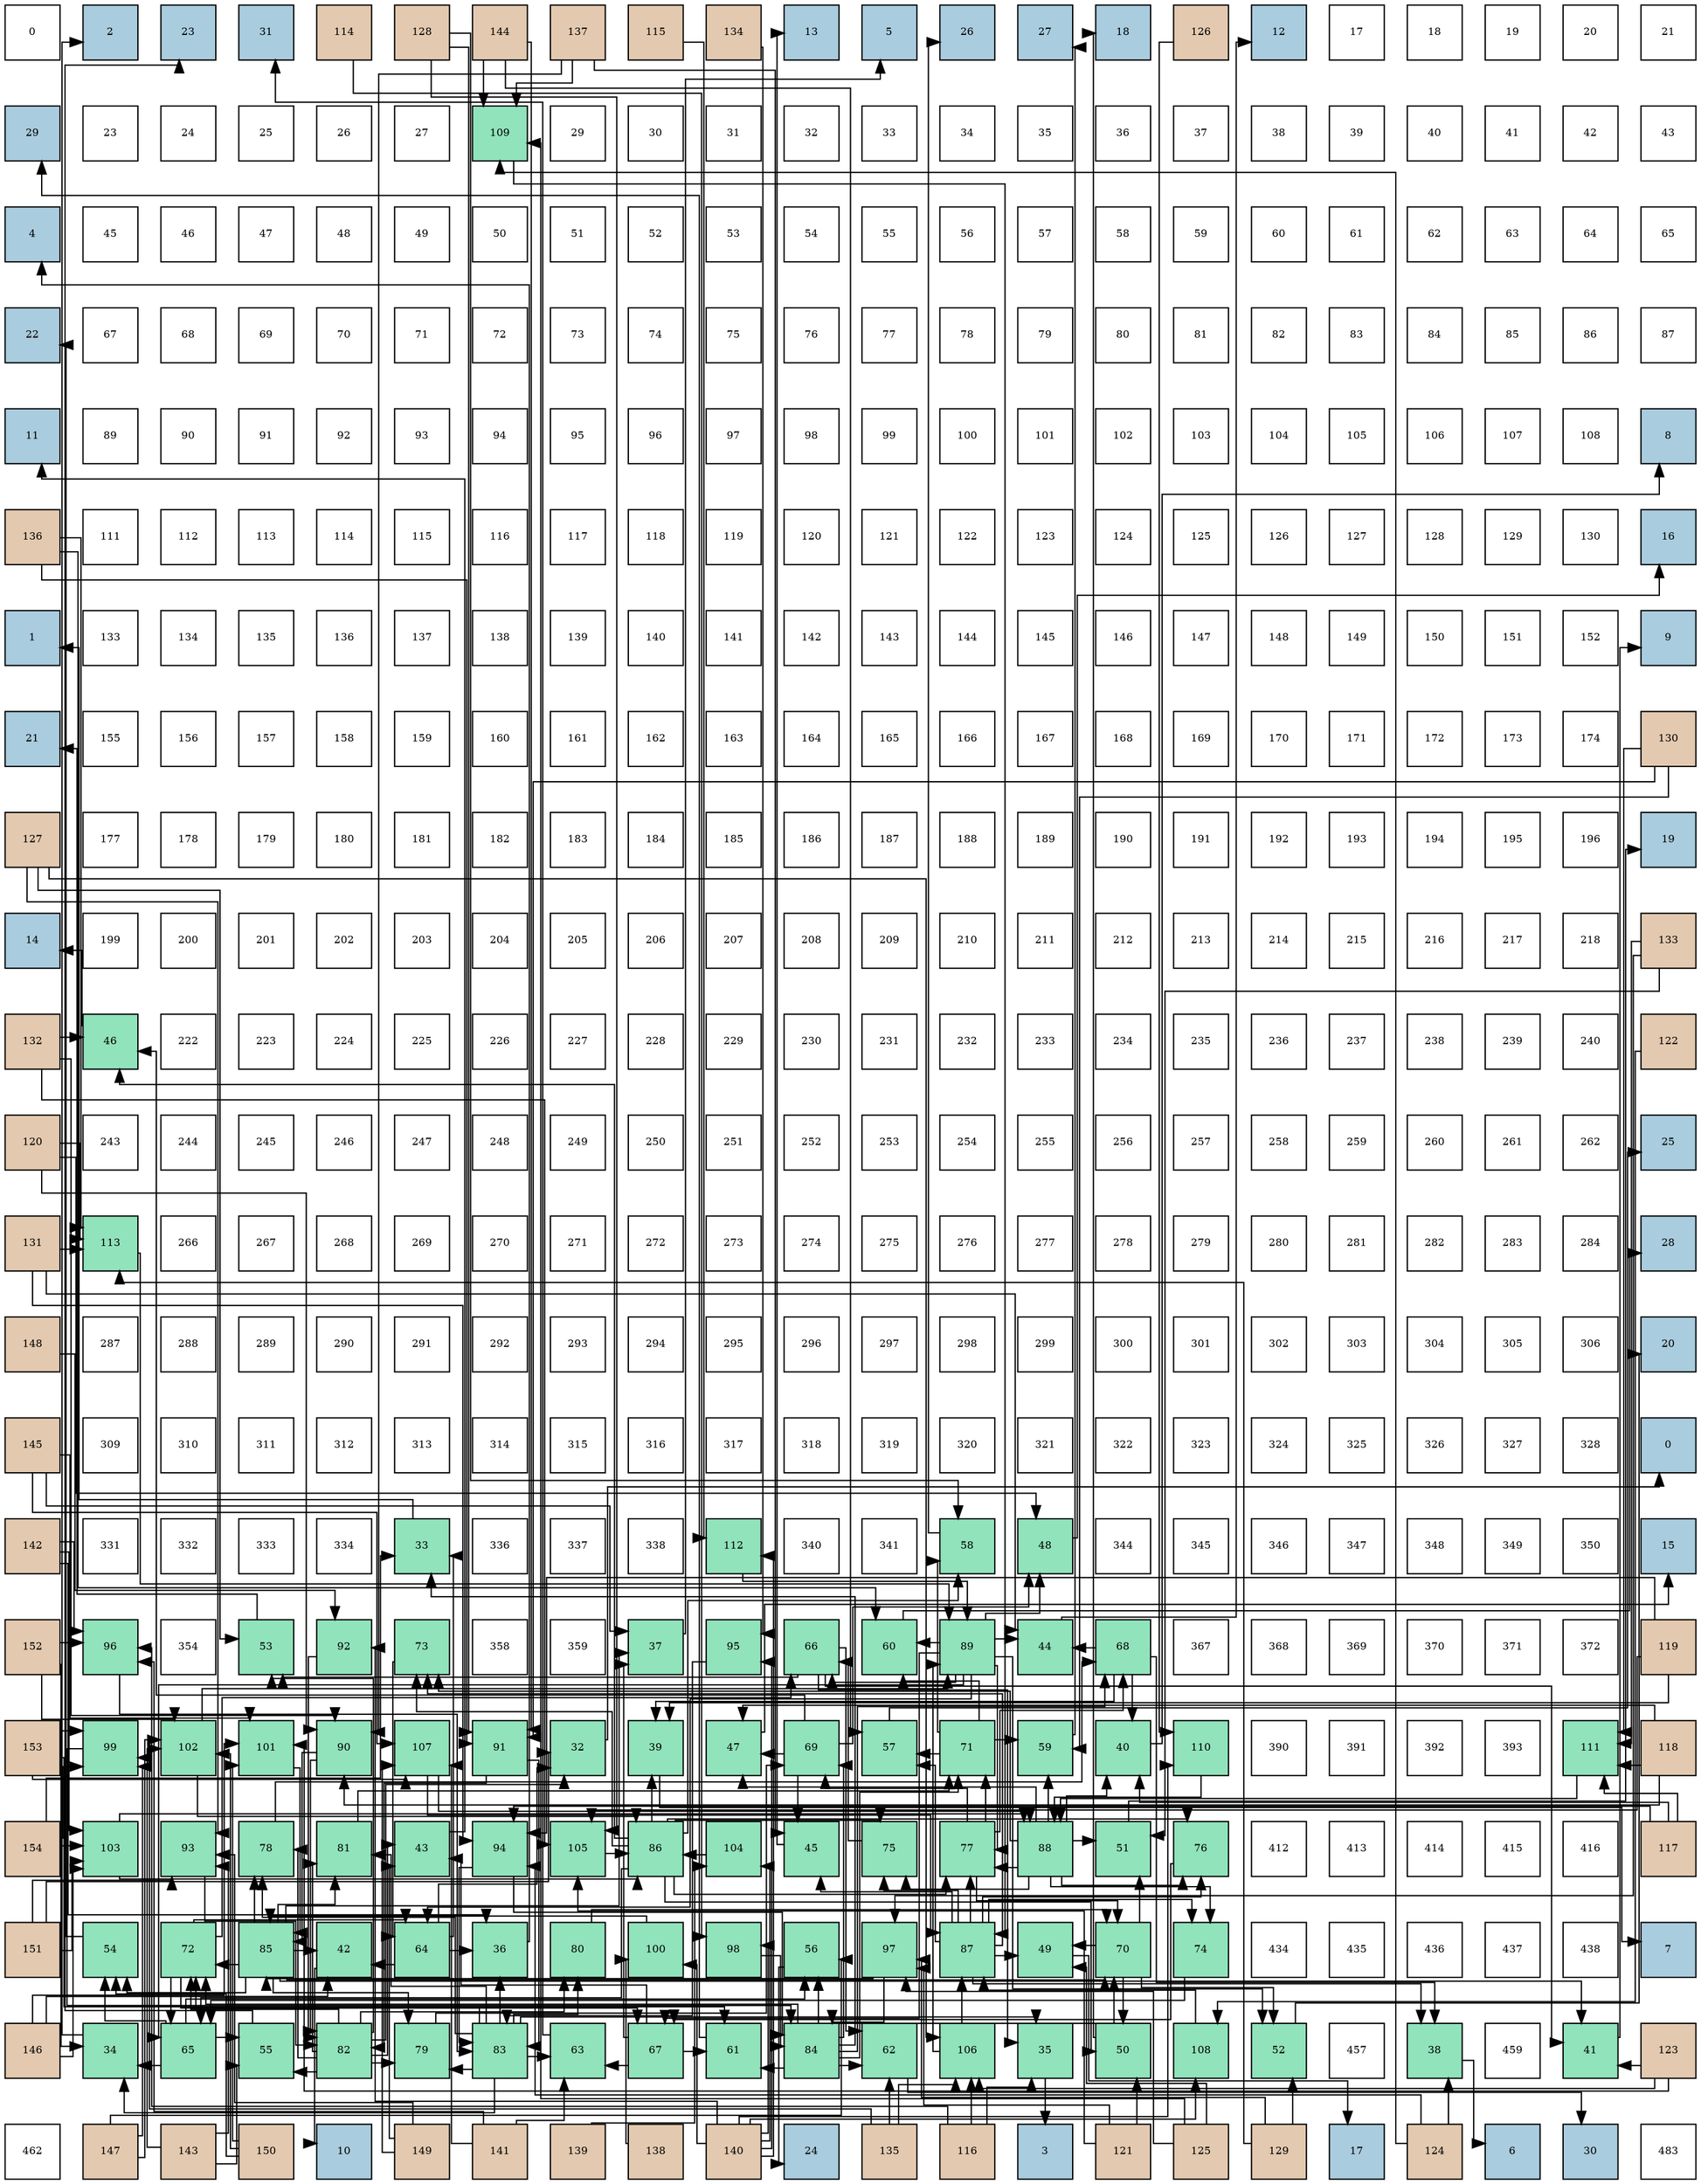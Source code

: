 digraph layout{
 rankdir=TB;
 splines=ortho;
 node [style=filled shape=square fixedsize=true width=0.6];
0[label="0", fontsize=8, fillcolor="#ffffff"];
1[label="2", fontsize=8, fillcolor="#a9ccde"];
2[label="23", fontsize=8, fillcolor="#a9ccde"];
3[label="31", fontsize=8, fillcolor="#a9ccde"];
4[label="114", fontsize=8, fillcolor="#e3c9af"];
5[label="128", fontsize=8, fillcolor="#e3c9af"];
6[label="144", fontsize=8, fillcolor="#e3c9af"];
7[label="137", fontsize=8, fillcolor="#e3c9af"];
8[label="115", fontsize=8, fillcolor="#e3c9af"];
9[label="134", fontsize=8, fillcolor="#e3c9af"];
10[label="13", fontsize=8, fillcolor="#a9ccde"];
11[label="5", fontsize=8, fillcolor="#a9ccde"];
12[label="26", fontsize=8, fillcolor="#a9ccde"];
13[label="27", fontsize=8, fillcolor="#a9ccde"];
14[label="18", fontsize=8, fillcolor="#a9ccde"];
15[label="126", fontsize=8, fillcolor="#e3c9af"];
16[label="12", fontsize=8, fillcolor="#a9ccde"];
17[label="17", fontsize=8, fillcolor="#ffffff"];
18[label="18", fontsize=8, fillcolor="#ffffff"];
19[label="19", fontsize=8, fillcolor="#ffffff"];
20[label="20", fontsize=8, fillcolor="#ffffff"];
21[label="21", fontsize=8, fillcolor="#ffffff"];
22[label="29", fontsize=8, fillcolor="#a9ccde"];
23[label="23", fontsize=8, fillcolor="#ffffff"];
24[label="24", fontsize=8, fillcolor="#ffffff"];
25[label="25", fontsize=8, fillcolor="#ffffff"];
26[label="26", fontsize=8, fillcolor="#ffffff"];
27[label="27", fontsize=8, fillcolor="#ffffff"];
28[label="109", fontsize=8, fillcolor="#91e3bb"];
29[label="29", fontsize=8, fillcolor="#ffffff"];
30[label="30", fontsize=8, fillcolor="#ffffff"];
31[label="31", fontsize=8, fillcolor="#ffffff"];
32[label="32", fontsize=8, fillcolor="#ffffff"];
33[label="33", fontsize=8, fillcolor="#ffffff"];
34[label="34", fontsize=8, fillcolor="#ffffff"];
35[label="35", fontsize=8, fillcolor="#ffffff"];
36[label="36", fontsize=8, fillcolor="#ffffff"];
37[label="37", fontsize=8, fillcolor="#ffffff"];
38[label="38", fontsize=8, fillcolor="#ffffff"];
39[label="39", fontsize=8, fillcolor="#ffffff"];
40[label="40", fontsize=8, fillcolor="#ffffff"];
41[label="41", fontsize=8, fillcolor="#ffffff"];
42[label="42", fontsize=8, fillcolor="#ffffff"];
43[label="43", fontsize=8, fillcolor="#ffffff"];
44[label="4", fontsize=8, fillcolor="#a9ccde"];
45[label="45", fontsize=8, fillcolor="#ffffff"];
46[label="46", fontsize=8, fillcolor="#ffffff"];
47[label="47", fontsize=8, fillcolor="#ffffff"];
48[label="48", fontsize=8, fillcolor="#ffffff"];
49[label="49", fontsize=8, fillcolor="#ffffff"];
50[label="50", fontsize=8, fillcolor="#ffffff"];
51[label="51", fontsize=8, fillcolor="#ffffff"];
52[label="52", fontsize=8, fillcolor="#ffffff"];
53[label="53", fontsize=8, fillcolor="#ffffff"];
54[label="54", fontsize=8, fillcolor="#ffffff"];
55[label="55", fontsize=8, fillcolor="#ffffff"];
56[label="56", fontsize=8, fillcolor="#ffffff"];
57[label="57", fontsize=8, fillcolor="#ffffff"];
58[label="58", fontsize=8, fillcolor="#ffffff"];
59[label="59", fontsize=8, fillcolor="#ffffff"];
60[label="60", fontsize=8, fillcolor="#ffffff"];
61[label="61", fontsize=8, fillcolor="#ffffff"];
62[label="62", fontsize=8, fillcolor="#ffffff"];
63[label="63", fontsize=8, fillcolor="#ffffff"];
64[label="64", fontsize=8, fillcolor="#ffffff"];
65[label="65", fontsize=8, fillcolor="#ffffff"];
66[label="22", fontsize=8, fillcolor="#a9ccde"];
67[label="67", fontsize=8, fillcolor="#ffffff"];
68[label="68", fontsize=8, fillcolor="#ffffff"];
69[label="69", fontsize=8, fillcolor="#ffffff"];
70[label="70", fontsize=8, fillcolor="#ffffff"];
71[label="71", fontsize=8, fillcolor="#ffffff"];
72[label="72", fontsize=8, fillcolor="#ffffff"];
73[label="73", fontsize=8, fillcolor="#ffffff"];
74[label="74", fontsize=8, fillcolor="#ffffff"];
75[label="75", fontsize=8, fillcolor="#ffffff"];
76[label="76", fontsize=8, fillcolor="#ffffff"];
77[label="77", fontsize=8, fillcolor="#ffffff"];
78[label="78", fontsize=8, fillcolor="#ffffff"];
79[label="79", fontsize=8, fillcolor="#ffffff"];
80[label="80", fontsize=8, fillcolor="#ffffff"];
81[label="81", fontsize=8, fillcolor="#ffffff"];
82[label="82", fontsize=8, fillcolor="#ffffff"];
83[label="83", fontsize=8, fillcolor="#ffffff"];
84[label="84", fontsize=8, fillcolor="#ffffff"];
85[label="85", fontsize=8, fillcolor="#ffffff"];
86[label="86", fontsize=8, fillcolor="#ffffff"];
87[label="87", fontsize=8, fillcolor="#ffffff"];
88[label="11", fontsize=8, fillcolor="#a9ccde"];
89[label="89", fontsize=8, fillcolor="#ffffff"];
90[label="90", fontsize=8, fillcolor="#ffffff"];
91[label="91", fontsize=8, fillcolor="#ffffff"];
92[label="92", fontsize=8, fillcolor="#ffffff"];
93[label="93", fontsize=8, fillcolor="#ffffff"];
94[label="94", fontsize=8, fillcolor="#ffffff"];
95[label="95", fontsize=8, fillcolor="#ffffff"];
96[label="96", fontsize=8, fillcolor="#ffffff"];
97[label="97", fontsize=8, fillcolor="#ffffff"];
98[label="98", fontsize=8, fillcolor="#ffffff"];
99[label="99", fontsize=8, fillcolor="#ffffff"];
100[label="100", fontsize=8, fillcolor="#ffffff"];
101[label="101", fontsize=8, fillcolor="#ffffff"];
102[label="102", fontsize=8, fillcolor="#ffffff"];
103[label="103", fontsize=8, fillcolor="#ffffff"];
104[label="104", fontsize=8, fillcolor="#ffffff"];
105[label="105", fontsize=8, fillcolor="#ffffff"];
106[label="106", fontsize=8, fillcolor="#ffffff"];
107[label="107", fontsize=8, fillcolor="#ffffff"];
108[label="108", fontsize=8, fillcolor="#ffffff"];
109[label="8", fontsize=8, fillcolor="#a9ccde"];
110[label="136", fontsize=8, fillcolor="#e3c9af"];
111[label="111", fontsize=8, fillcolor="#ffffff"];
112[label="112", fontsize=8, fillcolor="#ffffff"];
113[label="113", fontsize=8, fillcolor="#ffffff"];
114[label="114", fontsize=8, fillcolor="#ffffff"];
115[label="115", fontsize=8, fillcolor="#ffffff"];
116[label="116", fontsize=8, fillcolor="#ffffff"];
117[label="117", fontsize=8, fillcolor="#ffffff"];
118[label="118", fontsize=8, fillcolor="#ffffff"];
119[label="119", fontsize=8, fillcolor="#ffffff"];
120[label="120", fontsize=8, fillcolor="#ffffff"];
121[label="121", fontsize=8, fillcolor="#ffffff"];
122[label="122", fontsize=8, fillcolor="#ffffff"];
123[label="123", fontsize=8, fillcolor="#ffffff"];
124[label="124", fontsize=8, fillcolor="#ffffff"];
125[label="125", fontsize=8, fillcolor="#ffffff"];
126[label="126", fontsize=8, fillcolor="#ffffff"];
127[label="127", fontsize=8, fillcolor="#ffffff"];
128[label="128", fontsize=8, fillcolor="#ffffff"];
129[label="129", fontsize=8, fillcolor="#ffffff"];
130[label="130", fontsize=8, fillcolor="#ffffff"];
131[label="16", fontsize=8, fillcolor="#a9ccde"];
132[label="1", fontsize=8, fillcolor="#a9ccde"];
133[label="133", fontsize=8, fillcolor="#ffffff"];
134[label="134", fontsize=8, fillcolor="#ffffff"];
135[label="135", fontsize=8, fillcolor="#ffffff"];
136[label="136", fontsize=8, fillcolor="#ffffff"];
137[label="137", fontsize=8, fillcolor="#ffffff"];
138[label="138", fontsize=8, fillcolor="#ffffff"];
139[label="139", fontsize=8, fillcolor="#ffffff"];
140[label="140", fontsize=8, fillcolor="#ffffff"];
141[label="141", fontsize=8, fillcolor="#ffffff"];
142[label="142", fontsize=8, fillcolor="#ffffff"];
143[label="143", fontsize=8, fillcolor="#ffffff"];
144[label="144", fontsize=8, fillcolor="#ffffff"];
145[label="145", fontsize=8, fillcolor="#ffffff"];
146[label="146", fontsize=8, fillcolor="#ffffff"];
147[label="147", fontsize=8, fillcolor="#ffffff"];
148[label="148", fontsize=8, fillcolor="#ffffff"];
149[label="149", fontsize=8, fillcolor="#ffffff"];
150[label="150", fontsize=8, fillcolor="#ffffff"];
151[label="151", fontsize=8, fillcolor="#ffffff"];
152[label="152", fontsize=8, fillcolor="#ffffff"];
153[label="9", fontsize=8, fillcolor="#a9ccde"];
154[label="21", fontsize=8, fillcolor="#a9ccde"];
155[label="155", fontsize=8, fillcolor="#ffffff"];
156[label="156", fontsize=8, fillcolor="#ffffff"];
157[label="157", fontsize=8, fillcolor="#ffffff"];
158[label="158", fontsize=8, fillcolor="#ffffff"];
159[label="159", fontsize=8, fillcolor="#ffffff"];
160[label="160", fontsize=8, fillcolor="#ffffff"];
161[label="161", fontsize=8, fillcolor="#ffffff"];
162[label="162", fontsize=8, fillcolor="#ffffff"];
163[label="163", fontsize=8, fillcolor="#ffffff"];
164[label="164", fontsize=8, fillcolor="#ffffff"];
165[label="165", fontsize=8, fillcolor="#ffffff"];
166[label="166", fontsize=8, fillcolor="#ffffff"];
167[label="167", fontsize=8, fillcolor="#ffffff"];
168[label="168", fontsize=8, fillcolor="#ffffff"];
169[label="169", fontsize=8, fillcolor="#ffffff"];
170[label="170", fontsize=8, fillcolor="#ffffff"];
171[label="171", fontsize=8, fillcolor="#ffffff"];
172[label="172", fontsize=8, fillcolor="#ffffff"];
173[label="173", fontsize=8, fillcolor="#ffffff"];
174[label="174", fontsize=8, fillcolor="#ffffff"];
175[label="130", fontsize=8, fillcolor="#e3c9af"];
176[label="127", fontsize=8, fillcolor="#e3c9af"];
177[label="177", fontsize=8, fillcolor="#ffffff"];
178[label="178", fontsize=8, fillcolor="#ffffff"];
179[label="179", fontsize=8, fillcolor="#ffffff"];
180[label="180", fontsize=8, fillcolor="#ffffff"];
181[label="181", fontsize=8, fillcolor="#ffffff"];
182[label="182", fontsize=8, fillcolor="#ffffff"];
183[label="183", fontsize=8, fillcolor="#ffffff"];
184[label="184", fontsize=8, fillcolor="#ffffff"];
185[label="185", fontsize=8, fillcolor="#ffffff"];
186[label="186", fontsize=8, fillcolor="#ffffff"];
187[label="187", fontsize=8, fillcolor="#ffffff"];
188[label="188", fontsize=8, fillcolor="#ffffff"];
189[label="189", fontsize=8, fillcolor="#ffffff"];
190[label="190", fontsize=8, fillcolor="#ffffff"];
191[label="191", fontsize=8, fillcolor="#ffffff"];
192[label="192", fontsize=8, fillcolor="#ffffff"];
193[label="193", fontsize=8, fillcolor="#ffffff"];
194[label="194", fontsize=8, fillcolor="#ffffff"];
195[label="195", fontsize=8, fillcolor="#ffffff"];
196[label="196", fontsize=8, fillcolor="#ffffff"];
197[label="19", fontsize=8, fillcolor="#a9ccde"];
198[label="14", fontsize=8, fillcolor="#a9ccde"];
199[label="199", fontsize=8, fillcolor="#ffffff"];
200[label="200", fontsize=8, fillcolor="#ffffff"];
201[label="201", fontsize=8, fillcolor="#ffffff"];
202[label="202", fontsize=8, fillcolor="#ffffff"];
203[label="203", fontsize=8, fillcolor="#ffffff"];
204[label="204", fontsize=8, fillcolor="#ffffff"];
205[label="205", fontsize=8, fillcolor="#ffffff"];
206[label="206", fontsize=8, fillcolor="#ffffff"];
207[label="207", fontsize=8, fillcolor="#ffffff"];
208[label="208", fontsize=8, fillcolor="#ffffff"];
209[label="209", fontsize=8, fillcolor="#ffffff"];
210[label="210", fontsize=8, fillcolor="#ffffff"];
211[label="211", fontsize=8, fillcolor="#ffffff"];
212[label="212", fontsize=8, fillcolor="#ffffff"];
213[label="213", fontsize=8, fillcolor="#ffffff"];
214[label="214", fontsize=8, fillcolor="#ffffff"];
215[label="215", fontsize=8, fillcolor="#ffffff"];
216[label="216", fontsize=8, fillcolor="#ffffff"];
217[label="217", fontsize=8, fillcolor="#ffffff"];
218[label="218", fontsize=8, fillcolor="#ffffff"];
219[label="133", fontsize=8, fillcolor="#e3c9af"];
220[label="132", fontsize=8, fillcolor="#e3c9af"];
221[label="46", fontsize=8, fillcolor="#91e3bb"];
222[label="222", fontsize=8, fillcolor="#ffffff"];
223[label="223", fontsize=8, fillcolor="#ffffff"];
224[label="224", fontsize=8, fillcolor="#ffffff"];
225[label="225", fontsize=8, fillcolor="#ffffff"];
226[label="226", fontsize=8, fillcolor="#ffffff"];
227[label="227", fontsize=8, fillcolor="#ffffff"];
228[label="228", fontsize=8, fillcolor="#ffffff"];
229[label="229", fontsize=8, fillcolor="#ffffff"];
230[label="230", fontsize=8, fillcolor="#ffffff"];
231[label="231", fontsize=8, fillcolor="#ffffff"];
232[label="232", fontsize=8, fillcolor="#ffffff"];
233[label="233", fontsize=8, fillcolor="#ffffff"];
234[label="234", fontsize=8, fillcolor="#ffffff"];
235[label="235", fontsize=8, fillcolor="#ffffff"];
236[label="236", fontsize=8, fillcolor="#ffffff"];
237[label="237", fontsize=8, fillcolor="#ffffff"];
238[label="238", fontsize=8, fillcolor="#ffffff"];
239[label="239", fontsize=8, fillcolor="#ffffff"];
240[label="240", fontsize=8, fillcolor="#ffffff"];
241[label="122", fontsize=8, fillcolor="#e3c9af"];
242[label="120", fontsize=8, fillcolor="#e3c9af"];
243[label="243", fontsize=8, fillcolor="#ffffff"];
244[label="244", fontsize=8, fillcolor="#ffffff"];
245[label="245", fontsize=8, fillcolor="#ffffff"];
246[label="246", fontsize=8, fillcolor="#ffffff"];
247[label="247", fontsize=8, fillcolor="#ffffff"];
248[label="248", fontsize=8, fillcolor="#ffffff"];
249[label="249", fontsize=8, fillcolor="#ffffff"];
250[label="250", fontsize=8, fillcolor="#ffffff"];
251[label="251", fontsize=8, fillcolor="#ffffff"];
252[label="252", fontsize=8, fillcolor="#ffffff"];
253[label="253", fontsize=8, fillcolor="#ffffff"];
254[label="254", fontsize=8, fillcolor="#ffffff"];
255[label="255", fontsize=8, fillcolor="#ffffff"];
256[label="256", fontsize=8, fillcolor="#ffffff"];
257[label="257", fontsize=8, fillcolor="#ffffff"];
258[label="258", fontsize=8, fillcolor="#ffffff"];
259[label="259", fontsize=8, fillcolor="#ffffff"];
260[label="260", fontsize=8, fillcolor="#ffffff"];
261[label="261", fontsize=8, fillcolor="#ffffff"];
262[label="262", fontsize=8, fillcolor="#ffffff"];
263[label="25", fontsize=8, fillcolor="#a9ccde"];
264[label="131", fontsize=8, fillcolor="#e3c9af"];
265[label="113", fontsize=8, fillcolor="#91e3bb"];
266[label="266", fontsize=8, fillcolor="#ffffff"];
267[label="267", fontsize=8, fillcolor="#ffffff"];
268[label="268", fontsize=8, fillcolor="#ffffff"];
269[label="269", fontsize=8, fillcolor="#ffffff"];
270[label="270", fontsize=8, fillcolor="#ffffff"];
271[label="271", fontsize=8, fillcolor="#ffffff"];
272[label="272", fontsize=8, fillcolor="#ffffff"];
273[label="273", fontsize=8, fillcolor="#ffffff"];
274[label="274", fontsize=8, fillcolor="#ffffff"];
275[label="275", fontsize=8, fillcolor="#ffffff"];
276[label="276", fontsize=8, fillcolor="#ffffff"];
277[label="277", fontsize=8, fillcolor="#ffffff"];
278[label="278", fontsize=8, fillcolor="#ffffff"];
279[label="279", fontsize=8, fillcolor="#ffffff"];
280[label="280", fontsize=8, fillcolor="#ffffff"];
281[label="281", fontsize=8, fillcolor="#ffffff"];
282[label="282", fontsize=8, fillcolor="#ffffff"];
283[label="283", fontsize=8, fillcolor="#ffffff"];
284[label="284", fontsize=8, fillcolor="#ffffff"];
285[label="28", fontsize=8, fillcolor="#a9ccde"];
286[label="148", fontsize=8, fillcolor="#e3c9af"];
287[label="287", fontsize=8, fillcolor="#ffffff"];
288[label="288", fontsize=8, fillcolor="#ffffff"];
289[label="289", fontsize=8, fillcolor="#ffffff"];
290[label="290", fontsize=8, fillcolor="#ffffff"];
291[label="291", fontsize=8, fillcolor="#ffffff"];
292[label="292", fontsize=8, fillcolor="#ffffff"];
293[label="293", fontsize=8, fillcolor="#ffffff"];
294[label="294", fontsize=8, fillcolor="#ffffff"];
295[label="295", fontsize=8, fillcolor="#ffffff"];
296[label="296", fontsize=8, fillcolor="#ffffff"];
297[label="297", fontsize=8, fillcolor="#ffffff"];
298[label="298", fontsize=8, fillcolor="#ffffff"];
299[label="299", fontsize=8, fillcolor="#ffffff"];
300[label="300", fontsize=8, fillcolor="#ffffff"];
301[label="301", fontsize=8, fillcolor="#ffffff"];
302[label="302", fontsize=8, fillcolor="#ffffff"];
303[label="303", fontsize=8, fillcolor="#ffffff"];
304[label="304", fontsize=8, fillcolor="#ffffff"];
305[label="305", fontsize=8, fillcolor="#ffffff"];
306[label="306", fontsize=8, fillcolor="#ffffff"];
307[label="20", fontsize=8, fillcolor="#a9ccde"];
308[label="145", fontsize=8, fillcolor="#e3c9af"];
309[label="309", fontsize=8, fillcolor="#ffffff"];
310[label="310", fontsize=8, fillcolor="#ffffff"];
311[label="311", fontsize=8, fillcolor="#ffffff"];
312[label="312", fontsize=8, fillcolor="#ffffff"];
313[label="313", fontsize=8, fillcolor="#ffffff"];
314[label="314", fontsize=8, fillcolor="#ffffff"];
315[label="315", fontsize=8, fillcolor="#ffffff"];
316[label="316", fontsize=8, fillcolor="#ffffff"];
317[label="317", fontsize=8, fillcolor="#ffffff"];
318[label="318", fontsize=8, fillcolor="#ffffff"];
319[label="319", fontsize=8, fillcolor="#ffffff"];
320[label="320", fontsize=8, fillcolor="#ffffff"];
321[label="321", fontsize=8, fillcolor="#ffffff"];
322[label="322", fontsize=8, fillcolor="#ffffff"];
323[label="323", fontsize=8, fillcolor="#ffffff"];
324[label="324", fontsize=8, fillcolor="#ffffff"];
325[label="325", fontsize=8, fillcolor="#ffffff"];
326[label="326", fontsize=8, fillcolor="#ffffff"];
327[label="327", fontsize=8, fillcolor="#ffffff"];
328[label="328", fontsize=8, fillcolor="#ffffff"];
329[label="0", fontsize=8, fillcolor="#a9ccde"];
330[label="142", fontsize=8, fillcolor="#e3c9af"];
331[label="331", fontsize=8, fillcolor="#ffffff"];
332[label="332", fontsize=8, fillcolor="#ffffff"];
333[label="333", fontsize=8, fillcolor="#ffffff"];
334[label="334", fontsize=8, fillcolor="#ffffff"];
335[label="33", fontsize=8, fillcolor="#91e3bb"];
336[label="336", fontsize=8, fillcolor="#ffffff"];
337[label="337", fontsize=8, fillcolor="#ffffff"];
338[label="338", fontsize=8, fillcolor="#ffffff"];
339[label="112", fontsize=8, fillcolor="#91e3bb"];
340[label="340", fontsize=8, fillcolor="#ffffff"];
341[label="341", fontsize=8, fillcolor="#ffffff"];
342[label="58", fontsize=8, fillcolor="#91e3bb"];
343[label="48", fontsize=8, fillcolor="#91e3bb"];
344[label="344", fontsize=8, fillcolor="#ffffff"];
345[label="345", fontsize=8, fillcolor="#ffffff"];
346[label="346", fontsize=8, fillcolor="#ffffff"];
347[label="347", fontsize=8, fillcolor="#ffffff"];
348[label="348", fontsize=8, fillcolor="#ffffff"];
349[label="349", fontsize=8, fillcolor="#ffffff"];
350[label="350", fontsize=8, fillcolor="#ffffff"];
351[label="15", fontsize=8, fillcolor="#a9ccde"];
352[label="152", fontsize=8, fillcolor="#e3c9af"];
353[label="96", fontsize=8, fillcolor="#91e3bb"];
354[label="354", fontsize=8, fillcolor="#ffffff"];
355[label="53", fontsize=8, fillcolor="#91e3bb"];
356[label="92", fontsize=8, fillcolor="#91e3bb"];
357[label="73", fontsize=8, fillcolor="#91e3bb"];
358[label="358", fontsize=8, fillcolor="#ffffff"];
359[label="359", fontsize=8, fillcolor="#ffffff"];
360[label="37", fontsize=8, fillcolor="#91e3bb"];
361[label="95", fontsize=8, fillcolor="#91e3bb"];
362[label="66", fontsize=8, fillcolor="#91e3bb"];
363[label="60", fontsize=8, fillcolor="#91e3bb"];
364[label="89", fontsize=8, fillcolor="#91e3bb"];
365[label="44", fontsize=8, fillcolor="#91e3bb"];
366[label="68", fontsize=8, fillcolor="#91e3bb"];
367[label="367", fontsize=8, fillcolor="#ffffff"];
368[label="368", fontsize=8, fillcolor="#ffffff"];
369[label="369", fontsize=8, fillcolor="#ffffff"];
370[label="370", fontsize=8, fillcolor="#ffffff"];
371[label="371", fontsize=8, fillcolor="#ffffff"];
372[label="372", fontsize=8, fillcolor="#ffffff"];
373[label="119", fontsize=8, fillcolor="#e3c9af"];
374[label="153", fontsize=8, fillcolor="#e3c9af"];
375[label="99", fontsize=8, fillcolor="#91e3bb"];
376[label="102", fontsize=8, fillcolor="#91e3bb"];
377[label="101", fontsize=8, fillcolor="#91e3bb"];
378[label="90", fontsize=8, fillcolor="#91e3bb"];
379[label="107", fontsize=8, fillcolor="#91e3bb"];
380[label="91", fontsize=8, fillcolor="#91e3bb"];
381[label="32", fontsize=8, fillcolor="#91e3bb"];
382[label="39", fontsize=8, fillcolor="#91e3bb"];
383[label="47", fontsize=8, fillcolor="#91e3bb"];
384[label="69", fontsize=8, fillcolor="#91e3bb"];
385[label="57", fontsize=8, fillcolor="#91e3bb"];
386[label="71", fontsize=8, fillcolor="#91e3bb"];
387[label="59", fontsize=8, fillcolor="#91e3bb"];
388[label="40", fontsize=8, fillcolor="#91e3bb"];
389[label="110", fontsize=8, fillcolor="#91e3bb"];
390[label="390", fontsize=8, fillcolor="#ffffff"];
391[label="391", fontsize=8, fillcolor="#ffffff"];
392[label="392", fontsize=8, fillcolor="#ffffff"];
393[label="393", fontsize=8, fillcolor="#ffffff"];
394[label="111", fontsize=8, fillcolor="#91e3bb"];
395[label="118", fontsize=8, fillcolor="#e3c9af"];
396[label="154", fontsize=8, fillcolor="#e3c9af"];
397[label="103", fontsize=8, fillcolor="#91e3bb"];
398[label="93", fontsize=8, fillcolor="#91e3bb"];
399[label="78", fontsize=8, fillcolor="#91e3bb"];
400[label="81", fontsize=8, fillcolor="#91e3bb"];
401[label="43", fontsize=8, fillcolor="#91e3bb"];
402[label="94", fontsize=8, fillcolor="#91e3bb"];
403[label="105", fontsize=8, fillcolor="#91e3bb"];
404[label="86", fontsize=8, fillcolor="#91e3bb"];
405[label="104", fontsize=8, fillcolor="#91e3bb"];
406[label="45", fontsize=8, fillcolor="#91e3bb"];
407[label="75", fontsize=8, fillcolor="#91e3bb"];
408[label="77", fontsize=8, fillcolor="#91e3bb"];
409[label="88", fontsize=8, fillcolor="#91e3bb"];
410[label="51", fontsize=8, fillcolor="#91e3bb"];
411[label="76", fontsize=8, fillcolor="#91e3bb"];
412[label="412", fontsize=8, fillcolor="#ffffff"];
413[label="413", fontsize=8, fillcolor="#ffffff"];
414[label="414", fontsize=8, fillcolor="#ffffff"];
415[label="415", fontsize=8, fillcolor="#ffffff"];
416[label="416", fontsize=8, fillcolor="#ffffff"];
417[label="117", fontsize=8, fillcolor="#e3c9af"];
418[label="151", fontsize=8, fillcolor="#e3c9af"];
419[label="54", fontsize=8, fillcolor="#91e3bb"];
420[label="72", fontsize=8, fillcolor="#91e3bb"];
421[label="85", fontsize=8, fillcolor="#91e3bb"];
422[label="42", fontsize=8, fillcolor="#91e3bb"];
423[label="64", fontsize=8, fillcolor="#91e3bb"];
424[label="36", fontsize=8, fillcolor="#91e3bb"];
425[label="80", fontsize=8, fillcolor="#91e3bb"];
426[label="100", fontsize=8, fillcolor="#91e3bb"];
427[label="98", fontsize=8, fillcolor="#91e3bb"];
428[label="56", fontsize=8, fillcolor="#91e3bb"];
429[label="97", fontsize=8, fillcolor="#91e3bb"];
430[label="87", fontsize=8, fillcolor="#91e3bb"];
431[label="49", fontsize=8, fillcolor="#91e3bb"];
432[label="70", fontsize=8, fillcolor="#91e3bb"];
433[label="74", fontsize=8, fillcolor="#91e3bb"];
434[label="434", fontsize=8, fillcolor="#ffffff"];
435[label="435", fontsize=8, fillcolor="#ffffff"];
436[label="436", fontsize=8, fillcolor="#ffffff"];
437[label="437", fontsize=8, fillcolor="#ffffff"];
438[label="438", fontsize=8, fillcolor="#ffffff"];
439[label="7", fontsize=8, fillcolor="#a9ccde"];
440[label="146", fontsize=8, fillcolor="#e3c9af"];
441[label="34", fontsize=8, fillcolor="#91e3bb"];
442[label="65", fontsize=8, fillcolor="#91e3bb"];
443[label="55", fontsize=8, fillcolor="#91e3bb"];
444[label="82", fontsize=8, fillcolor="#91e3bb"];
445[label="79", fontsize=8, fillcolor="#91e3bb"];
446[label="83", fontsize=8, fillcolor="#91e3bb"];
447[label="63", fontsize=8, fillcolor="#91e3bb"];
448[label="67", fontsize=8, fillcolor="#91e3bb"];
449[label="61", fontsize=8, fillcolor="#91e3bb"];
450[label="84", fontsize=8, fillcolor="#91e3bb"];
451[label="62", fontsize=8, fillcolor="#91e3bb"];
452[label="106", fontsize=8, fillcolor="#91e3bb"];
453[label="35", fontsize=8, fillcolor="#91e3bb"];
454[label="50", fontsize=8, fillcolor="#91e3bb"];
455[label="108", fontsize=8, fillcolor="#91e3bb"];
456[label="52", fontsize=8, fillcolor="#91e3bb"];
457[label="457", fontsize=8, fillcolor="#ffffff"];
458[label="38", fontsize=8, fillcolor="#91e3bb"];
459[label="459", fontsize=8, fillcolor="#ffffff"];
460[label="41", fontsize=8, fillcolor="#91e3bb"];
461[label="123", fontsize=8, fillcolor="#e3c9af"];
462[label="462", fontsize=8, fillcolor="#ffffff"];
463[label="147", fontsize=8, fillcolor="#e3c9af"];
464[label="143", fontsize=8, fillcolor="#e3c9af"];
465[label="150", fontsize=8, fillcolor="#e3c9af"];
466[label="10", fontsize=8, fillcolor="#a9ccde"];
467[label="149", fontsize=8, fillcolor="#e3c9af"];
468[label="141", fontsize=8, fillcolor="#e3c9af"];
469[label="139", fontsize=8, fillcolor="#e3c9af"];
470[label="138", fontsize=8, fillcolor="#e3c9af"];
471[label="140", fontsize=8, fillcolor="#e3c9af"];
472[label="24", fontsize=8, fillcolor="#a9ccde"];
473[label="135", fontsize=8, fillcolor="#e3c9af"];
474[label="116", fontsize=8, fillcolor="#e3c9af"];
475[label="3", fontsize=8, fillcolor="#a9ccde"];
476[label="121", fontsize=8, fillcolor="#e3c9af"];
477[label="125", fontsize=8, fillcolor="#e3c9af"];
478[label="129", fontsize=8, fillcolor="#e3c9af"];
479[label="17", fontsize=8, fillcolor="#a9ccde"];
480[label="124", fontsize=8, fillcolor="#e3c9af"];
481[label="6", fontsize=8, fillcolor="#a9ccde"];
482[label="30", fontsize=8, fillcolor="#a9ccde"];
483[label="483", fontsize=8, fillcolor="#ffffff"];
edge [constraint=false, style=vis];381 -> 329;
335 -> 132;
441 -> 1;
453 -> 475;
424 -> 44;
360 -> 11;
458 -> 481;
382 -> 439;
388 -> 109;
460 -> 153;
422 -> 466;
401 -> 88;
365 -> 16;
406 -> 10;
221 -> 198;
383 -> 351;
343 -> 131;
431 -> 479;
454 -> 14;
410 -> 197;
456 -> 307;
355 -> 154;
419 -> 66;
443 -> 2;
428 -> 472;
385 -> 263;
342 -> 12;
387 -> 13;
363 -> 285;
449 -> 22;
451 -> 482;
447 -> 3;
423 -> 381;
423 -> 335;
423 -> 424;
423 -> 422;
442 -> 441;
442 -> 419;
442 -> 443;
442 -> 428;
362 -> 453;
362 -> 460;
362 -> 355;
362 -> 451;
448 -> 360;
448 -> 401;
448 -> 449;
448 -> 447;
366 -> 458;
366 -> 382;
366 -> 388;
366 -> 365;
384 -> 406;
384 -> 221;
384 -> 383;
384 -> 343;
432 -> 431;
432 -> 454;
432 -> 410;
432 -> 456;
386 -> 385;
386 -> 342;
386 -> 387;
386 -> 363;
420 -> 423;
420 -> 442;
420 -> 362;
420 -> 448;
357 -> 423;
433 -> 442;
407 -> 362;
411 -> 448;
408 -> 366;
408 -> 384;
408 -> 432;
408 -> 386;
399 -> 366;
445 -> 384;
425 -> 432;
400 -> 386;
444 -> 381;
444 -> 401;
444 -> 355;
444 -> 443;
444 -> 420;
444 -> 399;
444 -> 445;
444 -> 425;
444 -> 400;
446 -> 441;
446 -> 453;
446 -> 424;
446 -> 447;
446 -> 420;
446 -> 399;
446 -> 445;
446 -> 425;
446 -> 400;
450 -> 335;
450 -> 428;
450 -> 449;
450 -> 451;
450 -> 366;
450 -> 384;
450 -> 432;
450 -> 386;
450 -> 420;
421 -> 360;
421 -> 460;
421 -> 422;
421 -> 419;
421 -> 432;
421 -> 420;
421 -> 399;
421 -> 445;
421 -> 400;
404 -> 382;
404 -> 221;
404 -> 454;
404 -> 342;
404 -> 442;
404 -> 357;
404 -> 407;
404 -> 411;
404 -> 408;
430 -> 458;
430 -> 406;
430 -> 431;
430 -> 385;
430 -> 357;
430 -> 433;
430 -> 407;
430 -> 411;
430 -> 408;
409 -> 388;
409 -> 383;
409 -> 410;
409 -> 387;
409 -> 357;
409 -> 433;
409 -> 407;
409 -> 411;
409 -> 408;
364 -> 365;
364 -> 343;
364 -> 456;
364 -> 363;
364 -> 423;
364 -> 442;
364 -> 362;
364 -> 448;
364 -> 408;
378 -> 444;
378 -> 421;
380 -> 444;
380 -> 446;
356 -> 444;
398 -> 444;
402 -> 446;
402 -> 450;
361 -> 446;
353 -> 446;
429 -> 450;
429 -> 421;
427 -> 450;
375 -> 450;
426 -> 421;
377 -> 421;
376 -> 404;
376 -> 364;
397 -> 404;
397 -> 409;
405 -> 404;
403 -> 404;
452 -> 430;
452 -> 364;
379 -> 430;
379 -> 409;
455 -> 430;
28 -> 430;
389 -> 409;
394 -> 409;
339 -> 364;
265 -> 364;
4 -> 427;
8 -> 339;
474 -> 453;
474 -> 353;
474 -> 452;
417 -> 388;
417 -> 402;
417 -> 394;
395 -> 383;
395 -> 378;
395 -> 394;
373 -> 382;
373 -> 402;
373 -> 403;
242 -> 343;
242 -> 378;
242 -> 265;
476 -> 454;
476 -> 429;
476 -> 403;
241 -> 455;
461 -> 460;
461 -> 377;
461 -> 452;
480 -> 458;
480 -> 402;
480 -> 28;
477 -> 431;
477 -> 429;
477 -> 28;
15 -> 389;
176 -> 355;
176 -> 398;
176 -> 452;
5 -> 342;
5 -> 380;
5 -> 403;
478 -> 456;
478 -> 429;
478 -> 265;
175 -> 387;
175 -> 380;
175 -> 394;
264 -> 365;
264 -> 402;
264 -> 265;
220 -> 221;
220 -> 378;
220 -> 403;
219 -> 410;
219 -> 429;
219 -> 394;
9 -> 361;
473 -> 451;
473 -> 375;
473 -> 452;
110 -> 363;
110 -> 380;
110 -> 265;
7 -> 406;
7 -> 378;
7 -> 28;
470 -> 426;
469 -> 405;
471 -> 356;
471 -> 361;
471 -> 427;
471 -> 426;
471 -> 405;
471 -> 455;
471 -> 389;
471 -> 339;
468 -> 447;
468 -> 353;
468 -> 379;
330 -> 424;
330 -> 353;
330 -> 397;
464 -> 443;
464 -> 398;
464 -> 376;
6 -> 385;
6 -> 380;
6 -> 28;
308 -> 360;
308 -> 377;
308 -> 379;
440 -> 422;
440 -> 377;
440 -> 397;
463 -> 428;
463 -> 375;
463 -> 376;
286 -> 356;
467 -> 401;
467 -> 398;
467 -> 379;
465 -> 419;
465 -> 377;
465 -> 376;
418 -> 381;
418 -> 398;
418 -> 397;
352 -> 441;
352 -> 353;
352 -> 376;
374 -> 449;
374 -> 375;
374 -> 379;
396 -> 335;
396 -> 375;
396 -> 397;
edge [constraint=true, style=invis];
0 -> 22 -> 44 -> 66 -> 88 -> 110 -> 132 -> 154 -> 176 -> 198 -> 220 -> 242 -> 264 -> 286 -> 308 -> 330 -> 352 -> 374 -> 396 -> 418 -> 440 -> 462;
1 -> 23 -> 45 -> 67 -> 89 -> 111 -> 133 -> 155 -> 177 -> 199 -> 221 -> 243 -> 265 -> 287 -> 309 -> 331 -> 353 -> 375 -> 397 -> 419 -> 441 -> 463;
2 -> 24 -> 46 -> 68 -> 90 -> 112 -> 134 -> 156 -> 178 -> 200 -> 222 -> 244 -> 266 -> 288 -> 310 -> 332 -> 354 -> 376 -> 398 -> 420 -> 442 -> 464;
3 -> 25 -> 47 -> 69 -> 91 -> 113 -> 135 -> 157 -> 179 -> 201 -> 223 -> 245 -> 267 -> 289 -> 311 -> 333 -> 355 -> 377 -> 399 -> 421 -> 443 -> 465;
4 -> 26 -> 48 -> 70 -> 92 -> 114 -> 136 -> 158 -> 180 -> 202 -> 224 -> 246 -> 268 -> 290 -> 312 -> 334 -> 356 -> 378 -> 400 -> 422 -> 444 -> 466;
5 -> 27 -> 49 -> 71 -> 93 -> 115 -> 137 -> 159 -> 181 -> 203 -> 225 -> 247 -> 269 -> 291 -> 313 -> 335 -> 357 -> 379 -> 401 -> 423 -> 445 -> 467;
6 -> 28 -> 50 -> 72 -> 94 -> 116 -> 138 -> 160 -> 182 -> 204 -> 226 -> 248 -> 270 -> 292 -> 314 -> 336 -> 358 -> 380 -> 402 -> 424 -> 446 -> 468;
7 -> 29 -> 51 -> 73 -> 95 -> 117 -> 139 -> 161 -> 183 -> 205 -> 227 -> 249 -> 271 -> 293 -> 315 -> 337 -> 359 -> 381 -> 403 -> 425 -> 447 -> 469;
8 -> 30 -> 52 -> 74 -> 96 -> 118 -> 140 -> 162 -> 184 -> 206 -> 228 -> 250 -> 272 -> 294 -> 316 -> 338 -> 360 -> 382 -> 404 -> 426 -> 448 -> 470;
9 -> 31 -> 53 -> 75 -> 97 -> 119 -> 141 -> 163 -> 185 -> 207 -> 229 -> 251 -> 273 -> 295 -> 317 -> 339 -> 361 -> 383 -> 405 -> 427 -> 449 -> 471;
10 -> 32 -> 54 -> 76 -> 98 -> 120 -> 142 -> 164 -> 186 -> 208 -> 230 -> 252 -> 274 -> 296 -> 318 -> 340 -> 362 -> 384 -> 406 -> 428 -> 450 -> 472;
11 -> 33 -> 55 -> 77 -> 99 -> 121 -> 143 -> 165 -> 187 -> 209 -> 231 -> 253 -> 275 -> 297 -> 319 -> 341 -> 363 -> 385 -> 407 -> 429 -> 451 -> 473;
12 -> 34 -> 56 -> 78 -> 100 -> 122 -> 144 -> 166 -> 188 -> 210 -> 232 -> 254 -> 276 -> 298 -> 320 -> 342 -> 364 -> 386 -> 408 -> 430 -> 452 -> 474;
13 -> 35 -> 57 -> 79 -> 101 -> 123 -> 145 -> 167 -> 189 -> 211 -> 233 -> 255 -> 277 -> 299 -> 321 -> 343 -> 365 -> 387 -> 409 -> 431 -> 453 -> 475;
14 -> 36 -> 58 -> 80 -> 102 -> 124 -> 146 -> 168 -> 190 -> 212 -> 234 -> 256 -> 278 -> 300 -> 322 -> 344 -> 366 -> 388 -> 410 -> 432 -> 454 -> 476;
15 -> 37 -> 59 -> 81 -> 103 -> 125 -> 147 -> 169 -> 191 -> 213 -> 235 -> 257 -> 279 -> 301 -> 323 -> 345 -> 367 -> 389 -> 411 -> 433 -> 455 -> 477;
16 -> 38 -> 60 -> 82 -> 104 -> 126 -> 148 -> 170 -> 192 -> 214 -> 236 -> 258 -> 280 -> 302 -> 324 -> 346 -> 368 -> 390 -> 412 -> 434 -> 456 -> 478;
17 -> 39 -> 61 -> 83 -> 105 -> 127 -> 149 -> 171 -> 193 -> 215 -> 237 -> 259 -> 281 -> 303 -> 325 -> 347 -> 369 -> 391 -> 413 -> 435 -> 457 -> 479;
18 -> 40 -> 62 -> 84 -> 106 -> 128 -> 150 -> 172 -> 194 -> 216 -> 238 -> 260 -> 282 -> 304 -> 326 -> 348 -> 370 -> 392 -> 414 -> 436 -> 458 -> 480;
19 -> 41 -> 63 -> 85 -> 107 -> 129 -> 151 -> 173 -> 195 -> 217 -> 239 -> 261 -> 283 -> 305 -> 327 -> 349 -> 371 -> 393 -> 415 -> 437 -> 459 -> 481;
20 -> 42 -> 64 -> 86 -> 108 -> 130 -> 152 -> 174 -> 196 -> 218 -> 240 -> 262 -> 284 -> 306 -> 328 -> 350 -> 372 -> 394 -> 416 -> 438 -> 460 -> 482;
21 -> 43 -> 65 -> 87 -> 109 -> 131 -> 153 -> 175 -> 197 -> 219 -> 241 -> 263 -> 285 -> 307 -> 329 -> 351 -> 373 -> 395 -> 417 -> 439 -> 461 -> 483;
rank = same {0 -> 1 -> 2 -> 3 -> 4 -> 5 -> 6 -> 7 -> 8 -> 9 -> 10 -> 11 -> 12 -> 13 -> 14 -> 15 -> 16 -> 17 -> 18 -> 19 -> 20 -> 21};
rank = same {22 -> 23 -> 24 -> 25 -> 26 -> 27 -> 28 -> 29 -> 30 -> 31 -> 32 -> 33 -> 34 -> 35 -> 36 -> 37 -> 38 -> 39 -> 40 -> 41 -> 42 -> 43};
rank = same {44 -> 45 -> 46 -> 47 -> 48 -> 49 -> 50 -> 51 -> 52 -> 53 -> 54 -> 55 -> 56 -> 57 -> 58 -> 59 -> 60 -> 61 -> 62 -> 63 -> 64 -> 65};
rank = same {66 -> 67 -> 68 -> 69 -> 70 -> 71 -> 72 -> 73 -> 74 -> 75 -> 76 -> 77 -> 78 -> 79 -> 80 -> 81 -> 82 -> 83 -> 84 -> 85 -> 86 -> 87};
rank = same {88 -> 89 -> 90 -> 91 -> 92 -> 93 -> 94 -> 95 -> 96 -> 97 -> 98 -> 99 -> 100 -> 101 -> 102 -> 103 -> 104 -> 105 -> 106 -> 107 -> 108 -> 109};
rank = same {110 -> 111 -> 112 -> 113 -> 114 -> 115 -> 116 -> 117 -> 118 -> 119 -> 120 -> 121 -> 122 -> 123 -> 124 -> 125 -> 126 -> 127 -> 128 -> 129 -> 130 -> 131};
rank = same {132 -> 133 -> 134 -> 135 -> 136 -> 137 -> 138 -> 139 -> 140 -> 141 -> 142 -> 143 -> 144 -> 145 -> 146 -> 147 -> 148 -> 149 -> 150 -> 151 -> 152 -> 153};
rank = same {154 -> 155 -> 156 -> 157 -> 158 -> 159 -> 160 -> 161 -> 162 -> 163 -> 164 -> 165 -> 166 -> 167 -> 168 -> 169 -> 170 -> 171 -> 172 -> 173 -> 174 -> 175};
rank = same {176 -> 177 -> 178 -> 179 -> 180 -> 181 -> 182 -> 183 -> 184 -> 185 -> 186 -> 187 -> 188 -> 189 -> 190 -> 191 -> 192 -> 193 -> 194 -> 195 -> 196 -> 197};
rank = same {198 -> 199 -> 200 -> 201 -> 202 -> 203 -> 204 -> 205 -> 206 -> 207 -> 208 -> 209 -> 210 -> 211 -> 212 -> 213 -> 214 -> 215 -> 216 -> 217 -> 218 -> 219};
rank = same {220 -> 221 -> 222 -> 223 -> 224 -> 225 -> 226 -> 227 -> 228 -> 229 -> 230 -> 231 -> 232 -> 233 -> 234 -> 235 -> 236 -> 237 -> 238 -> 239 -> 240 -> 241};
rank = same {242 -> 243 -> 244 -> 245 -> 246 -> 247 -> 248 -> 249 -> 250 -> 251 -> 252 -> 253 -> 254 -> 255 -> 256 -> 257 -> 258 -> 259 -> 260 -> 261 -> 262 -> 263};
rank = same {264 -> 265 -> 266 -> 267 -> 268 -> 269 -> 270 -> 271 -> 272 -> 273 -> 274 -> 275 -> 276 -> 277 -> 278 -> 279 -> 280 -> 281 -> 282 -> 283 -> 284 -> 285};
rank = same {286 -> 287 -> 288 -> 289 -> 290 -> 291 -> 292 -> 293 -> 294 -> 295 -> 296 -> 297 -> 298 -> 299 -> 300 -> 301 -> 302 -> 303 -> 304 -> 305 -> 306 -> 307};
rank = same {308 -> 309 -> 310 -> 311 -> 312 -> 313 -> 314 -> 315 -> 316 -> 317 -> 318 -> 319 -> 320 -> 321 -> 322 -> 323 -> 324 -> 325 -> 326 -> 327 -> 328 -> 329};
rank = same {330 -> 331 -> 332 -> 333 -> 334 -> 335 -> 336 -> 337 -> 338 -> 339 -> 340 -> 341 -> 342 -> 343 -> 344 -> 345 -> 346 -> 347 -> 348 -> 349 -> 350 -> 351};
rank = same {352 -> 353 -> 354 -> 355 -> 356 -> 357 -> 358 -> 359 -> 360 -> 361 -> 362 -> 363 -> 364 -> 365 -> 366 -> 367 -> 368 -> 369 -> 370 -> 371 -> 372 -> 373};
rank = same {374 -> 375 -> 376 -> 377 -> 378 -> 379 -> 380 -> 381 -> 382 -> 383 -> 384 -> 385 -> 386 -> 387 -> 388 -> 389 -> 390 -> 391 -> 392 -> 393 -> 394 -> 395};
rank = same {396 -> 397 -> 398 -> 399 -> 400 -> 401 -> 402 -> 403 -> 404 -> 405 -> 406 -> 407 -> 408 -> 409 -> 410 -> 411 -> 412 -> 413 -> 414 -> 415 -> 416 -> 417};
rank = same {418 -> 419 -> 420 -> 421 -> 422 -> 423 -> 424 -> 425 -> 426 -> 427 -> 428 -> 429 -> 430 -> 431 -> 432 -> 433 -> 434 -> 435 -> 436 -> 437 -> 438 -> 439};
rank = same {440 -> 441 -> 442 -> 443 -> 444 -> 445 -> 446 -> 447 -> 448 -> 449 -> 450 -> 451 -> 452 -> 453 -> 454 -> 455 -> 456 -> 457 -> 458 -> 459 -> 460 -> 461};
rank = same {462 -> 463 -> 464 -> 465 -> 466 -> 467 -> 468 -> 469 -> 470 -> 471 -> 472 -> 473 -> 474 -> 475 -> 476 -> 477 -> 478 -> 479 -> 480 -> 481 -> 482 -> 483};
}